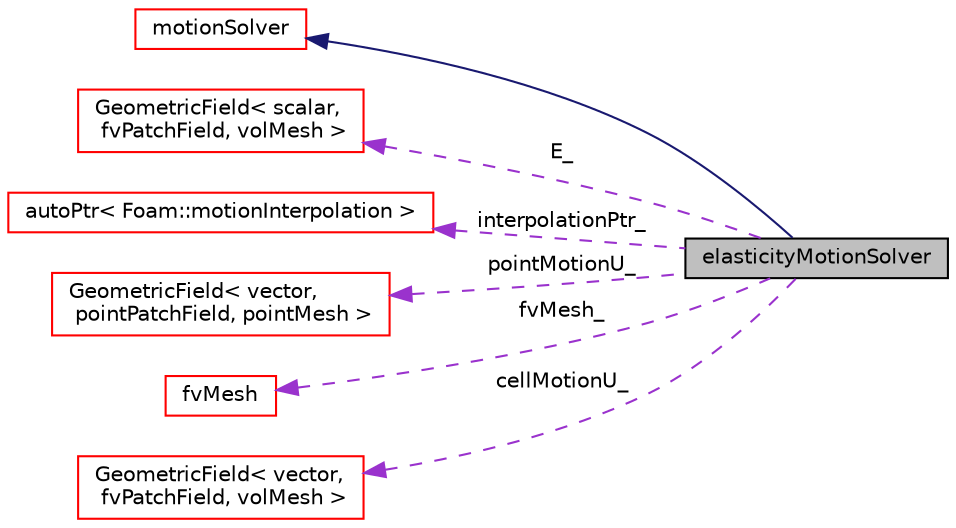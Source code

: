 digraph "elasticityMotionSolver"
{
  bgcolor="transparent";
  edge [fontname="Helvetica",fontsize="10",labelfontname="Helvetica",labelfontsize="10"];
  node [fontname="Helvetica",fontsize="10",shape=record];
  rankdir="LR";
  Node1 [label="elasticityMotionSolver",height=0.2,width=0.4,color="black", fillcolor="grey75", style="filled" fontcolor="black"];
  Node2 -> Node1 [dir="back",color="midnightblue",fontsize="10",style="solid",fontname="Helvetica"];
  Node2 [label="motionSolver",height=0.2,width=0.4,color="red",URL="$classFoam_1_1motionSolver.html",tooltip="Virtual base class for mesh motion solver. "];
  Node3 -> Node1 [dir="back",color="darkorchid3",fontsize="10",style="dashed",label=" E_" ,fontname="Helvetica"];
  Node3 [label="GeometricField\< scalar,\l fvPatchField, volMesh \>",height=0.2,width=0.4,color="red",URL="$classFoam_1_1GeometricField.html"];
  Node4 -> Node1 [dir="back",color="darkorchid3",fontsize="10",style="dashed",label=" interpolationPtr_" ,fontname="Helvetica"];
  Node4 [label="autoPtr\< Foam::motionInterpolation \>",height=0.2,width=0.4,color="red",URL="$classFoam_1_1autoPtr.html"];
  Node5 -> Node1 [dir="back",color="darkorchid3",fontsize="10",style="dashed",label=" pointMotionU_" ,fontname="Helvetica"];
  Node5 [label="GeometricField\< vector,\l pointPatchField, pointMesh \>",height=0.2,width=0.4,color="red",URL="$classFoam_1_1GeometricField.html"];
  Node6 -> Node1 [dir="back",color="darkorchid3",fontsize="10",style="dashed",label=" fvMesh_" ,fontname="Helvetica"];
  Node6 [label="fvMesh",height=0.2,width=0.4,color="red",URL="$classFoam_1_1fvMesh.html",tooltip="Mesh data needed to do the Finite Volume discretisation. "];
  Node7 -> Node1 [dir="back",color="darkorchid3",fontsize="10",style="dashed",label=" cellMotionU_" ,fontname="Helvetica"];
  Node7 [label="GeometricField\< vector,\l fvPatchField, volMesh \>",height=0.2,width=0.4,color="red",URL="$classFoam_1_1GeometricField.html"];
}
